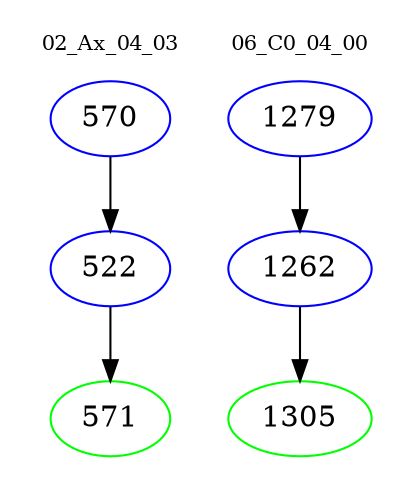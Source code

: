 digraph{
subgraph cluster_0 {
color = white
label = "02_Ax_04_03";
fontsize=10;
T0_570 [label="570", color="blue"]
T0_570 -> T0_522 [color="black"]
T0_522 [label="522", color="blue"]
T0_522 -> T0_571 [color="black"]
T0_571 [label="571", color="green"]
}
subgraph cluster_1 {
color = white
label = "06_C0_04_00";
fontsize=10;
T1_1279 [label="1279", color="blue"]
T1_1279 -> T1_1262 [color="black"]
T1_1262 [label="1262", color="blue"]
T1_1262 -> T1_1305 [color="black"]
T1_1305 [label="1305", color="green"]
}
}
